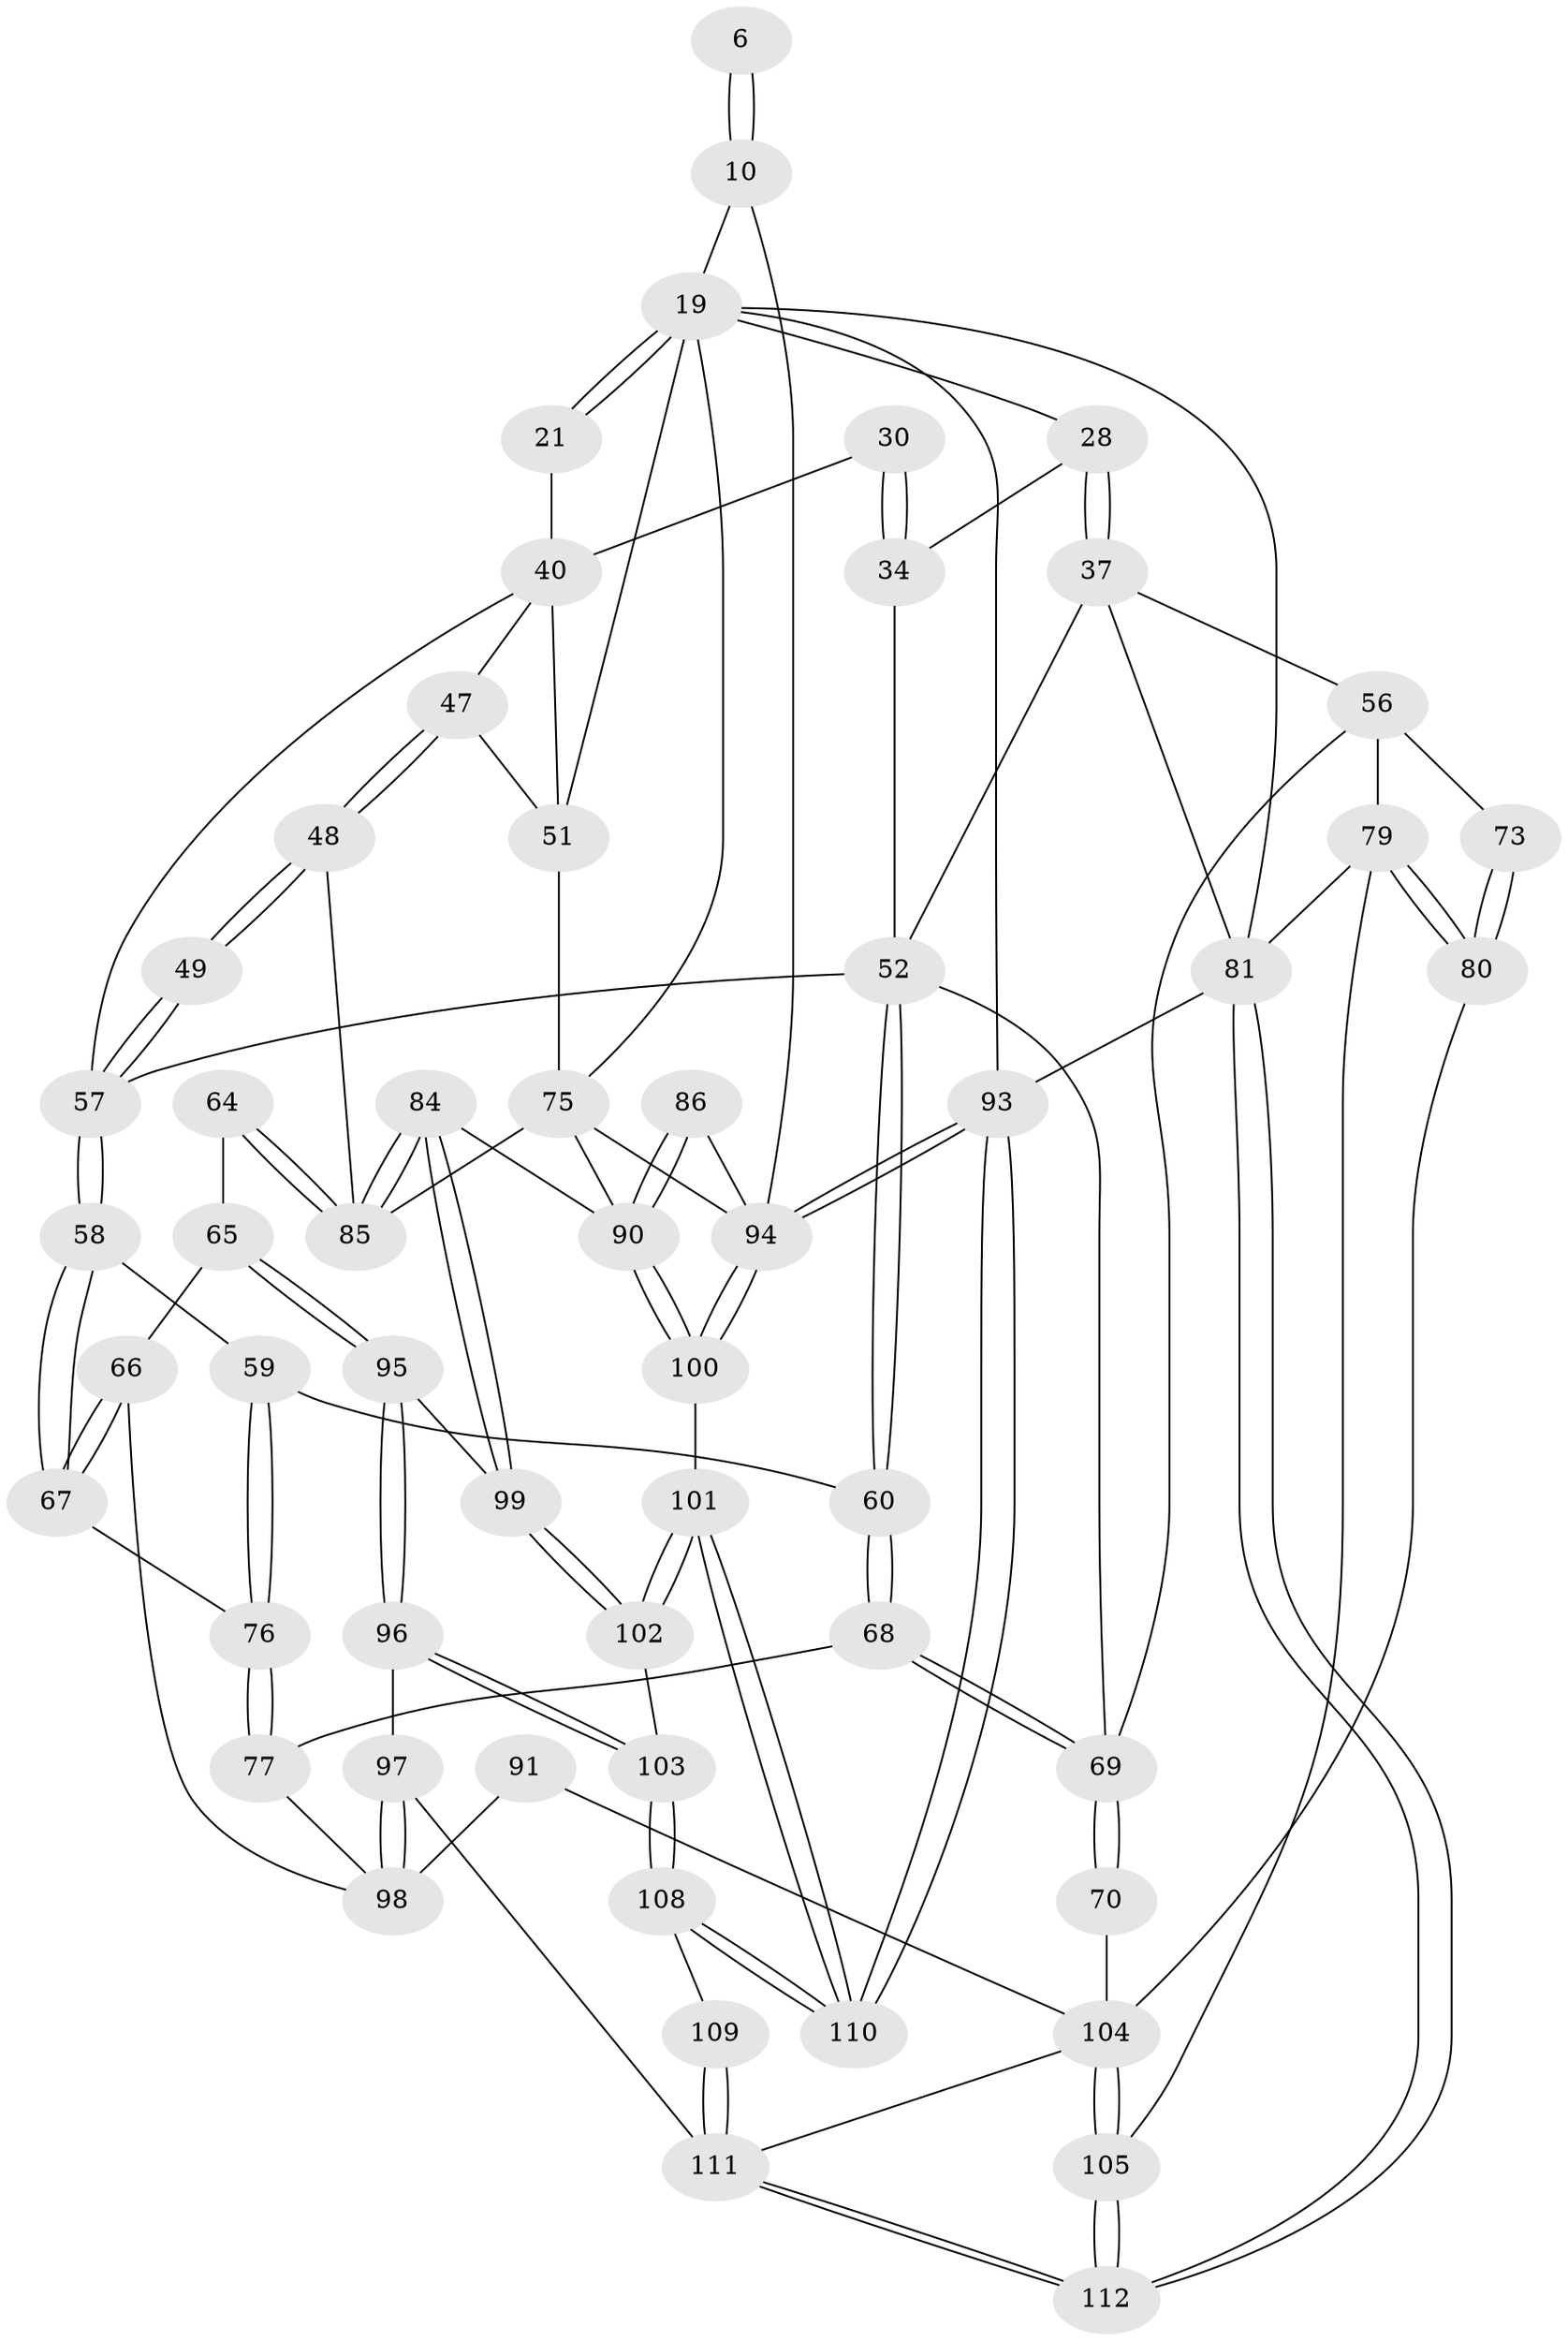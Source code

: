 // original degree distribution, {3: 0.017857142857142856, 4: 0.20535714285714285, 5: 0.5892857142857143, 6: 0.1875}
// Generated by graph-tools (version 1.1) at 2025/01/03/09/25 05:01:59]
// undirected, 56 vertices, 132 edges
graph export_dot {
graph [start="1"]
  node [color=gray90,style=filled];
  6 [pos="+0.9318011233159049+0.019206882991405383"];
  10 [pos="+0.9283449253286761+0.12686688965280848",super="+5"];
  19 [pos="+0.4120022763365312+0.0770861858329414",super="+16"];
  21 [pos="+0.4870922766213739+0.17744534741288398",super="+20+15"];
  28 [pos="+0.228020950232195+0.17815532802392112",super="+22"];
  30 [pos="+0.34415162806231175+0.25009193144836916"];
  34 [pos="+0.31739407404991615+0.2748340093463247",super="+27+26"];
  37 [pos="+0.19995303031611864+0.3127314339259999",super="+24"];
  40 [pos="+0.488599727866559+0.2953843411145864",super="+29+39"];
  47 [pos="+0.6287850870942244+0.40628615390904893",super="+42"];
  48 [pos="+0.6170926782561517+0.4242096752632989"];
  49 [pos="+0.5066258034863238+0.4243129922808148"];
  51 [pos="+0.7711685343261141+0.39622148996984174",super="+41"];
  52 [pos="+0.24693306904641232+0.4044429581204971",super="+36+35"];
  56 [pos="+0+0.32637050847092164",super="+55"];
  57 [pos="+0.4726381040038054+0.4535830764905758",super="+46+45"];
  58 [pos="+0.46486307141201777+0.47785048620151094"];
  59 [pos="+0.4101375412912364+0.4993592612505252"];
  60 [pos="+0.30523485423383273+0.4835013337753702"];
  64 [pos="+0.5794138274559189+0.6286699622231522"];
  65 [pos="+0.5601658467659177+0.6348672215596121"];
  66 [pos="+0.5333120959540953+0.6294827269302937"];
  67 [pos="+0.505877975123277+0.597140780916691"];
  68 [pos="+0.3003400602482332+0.6138183801969033"];
  69 [pos="+0.23109169580378236+0.6425532449318782",super="+53+54"];
  70 [pos="+0.21106217812810935+0.6611242410735385"];
  73 [pos="+0.1039948265189843+0.49625182549899405"];
  75 [pos="+0.8221995266025511+0.5441315716389156",super="+61+44"];
  76 [pos="+0.3449590326786971+0.6089902260408723"];
  77 [pos="+0.33043720939793203+0.6175826945921479"];
  79 [pos="+0+0.7060581080084354",super="+78"];
  80 [pos="+0+0.6994625961967995",super="+72"];
  81 [pos="+0+1",super="+11"];
  84 [pos="+0.7273763965614617+0.6498494969998241"];
  85 [pos="+0.7176839761027453+0.6304630113730673",super="+62+63"];
  86 [pos="+0.9642239558538479+0.6145999591852959"];
  90 [pos="+0.8842950280171744+0.8234362348427049",super="+83+82"];
  91 [pos="+0.34785089968824773+0.7432016438161534"];
  93 [pos="+1+1",super="+7"];
  94 [pos="+1+1",super="+87+74"];
  95 [pos="+0.5774185855564027+0.7546037402181722"];
  96 [pos="+0.4928432995753598+0.8478463974554065"];
  97 [pos="+0.4456125847094579+0.8493676956140954"];
  98 [pos="+0.43366474087899154+0.7925748405532188",super="+89"];
  99 [pos="+0.6637263008724237+0.7991126489257446"];
  100 [pos="+0.8933258986532944+0.8550953933040868"];
  101 [pos="+0.7273041054216807+0.8857194964582747"];
  102 [pos="+0.6826357827031635+0.866326243116492"];
  103 [pos="+0.5960182768019344+0.9000708533565248"];
  104 [pos="+0.19548796209753222+0.7918558676092999",super="+92+71"];
  105 [pos="+0.1202283200263269+0.9182059578541782"];
  108 [pos="+0.546513360319247+1"];
  109 [pos="+0.47796610260950156+1"];
  110 [pos="+0.6683770877067945+1"];
  111 [pos="+0.13988757799343107+1",super="+107+106"];
  112 [pos="+0+1"];
  6 -- 10 [weight=2];
  6 -- 10;
  10 -- 94;
  10 -- 19;
  19 -- 21 [weight=3];
  19 -- 21;
  19 -- 28 [weight=2];
  19 -- 81;
  19 -- 93;
  19 -- 75;
  19 -- 51;
  21 -- 40 [weight=2];
  28 -- 37 [weight=2];
  28 -- 37;
  28 -- 34 [weight=2];
  30 -- 34 [weight=2];
  30 -- 34;
  30 -- 40;
  34 -- 52;
  37 -- 52;
  37 -- 56;
  37 -- 81;
  40 -- 57;
  40 -- 51;
  40 -- 47;
  47 -- 48;
  47 -- 48;
  47 -- 51 [weight=2];
  48 -- 49;
  48 -- 49;
  48 -- 85;
  49 -- 57 [weight=2];
  49 -- 57;
  51 -- 75 [weight=2];
  52 -- 60;
  52 -- 60;
  52 -- 69;
  52 -- 57;
  56 -- 73;
  56 -- 69;
  56 -- 79;
  57 -- 58;
  57 -- 58;
  58 -- 59;
  58 -- 67;
  58 -- 67;
  59 -- 60;
  59 -- 76;
  59 -- 76;
  60 -- 68;
  60 -- 68;
  64 -- 65;
  64 -- 85 [weight=2];
  64 -- 85;
  65 -- 66;
  65 -- 95;
  65 -- 95;
  66 -- 67;
  66 -- 67;
  66 -- 98;
  67 -- 76;
  68 -- 69;
  68 -- 69;
  68 -- 77;
  69 -- 70 [weight=2];
  69 -- 70;
  70 -- 104;
  73 -- 80 [weight=2];
  73 -- 80;
  75 -- 90;
  75 -- 94 [weight=3];
  75 -- 85;
  76 -- 77;
  76 -- 77;
  77 -- 98;
  79 -- 80;
  79 -- 80;
  79 -- 105;
  79 -- 81;
  80 -- 104;
  81 -- 112;
  81 -- 112;
  81 -- 93 [weight=2];
  84 -- 85;
  84 -- 85;
  84 -- 99;
  84 -- 99;
  84 -- 90;
  86 -- 90 [weight=2];
  86 -- 90;
  86 -- 94;
  90 -- 100;
  90 -- 100;
  91 -- 98 [weight=2];
  91 -- 104;
  93 -- 94 [weight=2];
  93 -- 94;
  93 -- 110;
  93 -- 110;
  94 -- 100;
  94 -- 100;
  95 -- 96;
  95 -- 96;
  95 -- 99;
  96 -- 97;
  96 -- 103;
  96 -- 103;
  97 -- 98;
  97 -- 98;
  97 -- 111;
  99 -- 102;
  99 -- 102;
  100 -- 101;
  101 -- 102;
  101 -- 102;
  101 -- 110;
  101 -- 110;
  102 -- 103;
  103 -- 108;
  103 -- 108;
  104 -- 105;
  104 -- 105;
  104 -- 111;
  105 -- 112;
  105 -- 112;
  108 -- 109;
  108 -- 110;
  108 -- 110;
  109 -- 111 [weight=2];
  109 -- 111;
  111 -- 112;
  111 -- 112;
}

